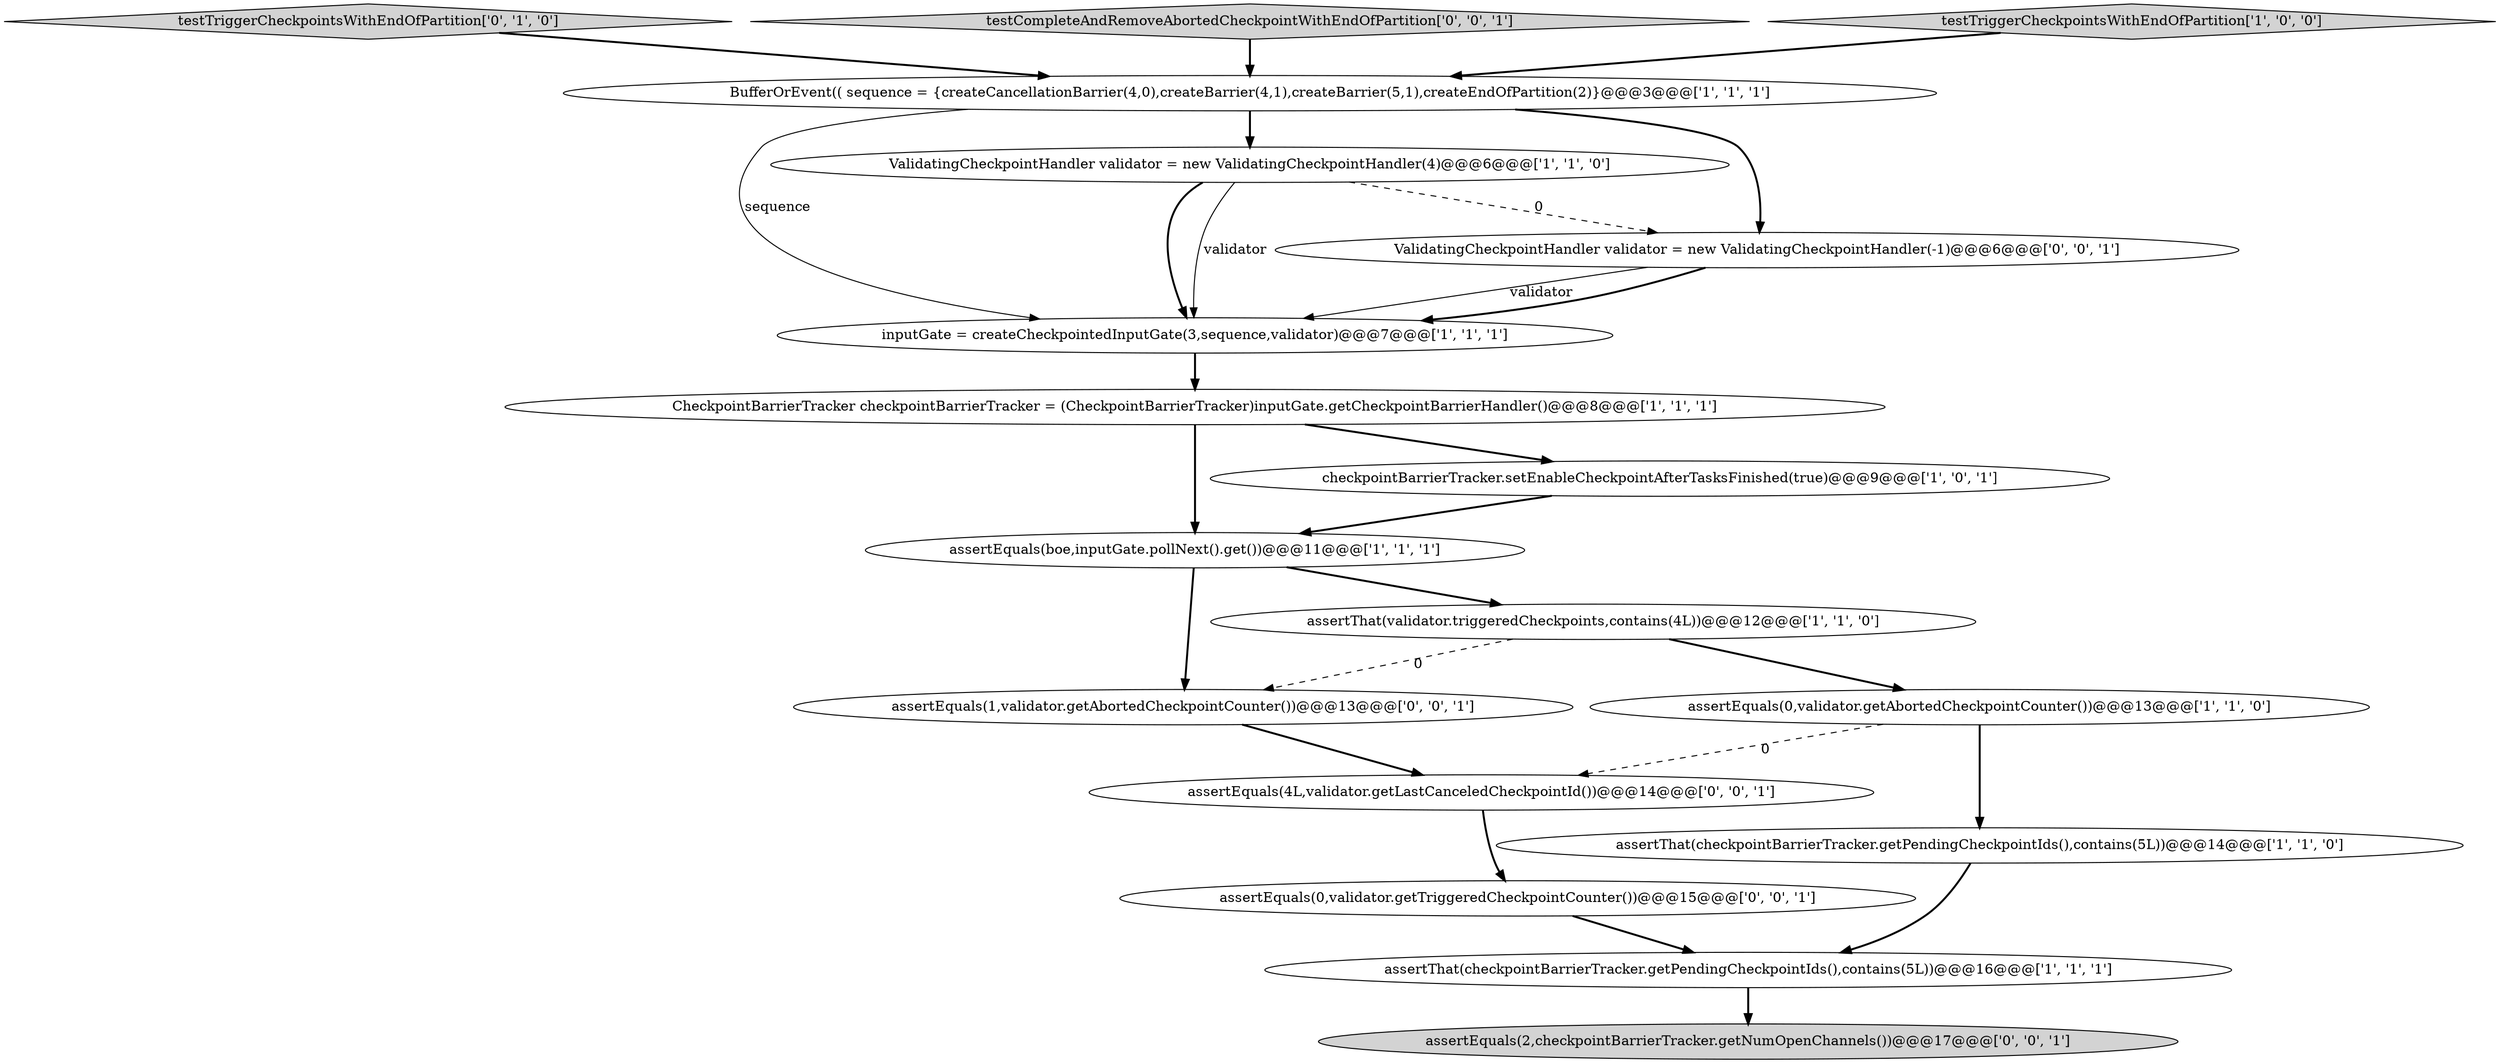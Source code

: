 digraph {
5 [style = filled, label = "CheckpointBarrierTracker checkpointBarrierTracker = (CheckpointBarrierTracker)inputGate.getCheckpointBarrierHandler()@@@8@@@['1', '1', '1']", fillcolor = white, shape = ellipse image = "AAA0AAABBB1BBB"];
3 [style = filled, label = "assertThat(checkpointBarrierTracker.getPendingCheckpointIds(),contains(5L))@@@14@@@['1', '1', '0']", fillcolor = white, shape = ellipse image = "AAA0AAABBB1BBB"];
8 [style = filled, label = "assertThat(checkpointBarrierTracker.getPendingCheckpointIds(),contains(5L))@@@16@@@['1', '1', '1']", fillcolor = white, shape = ellipse image = "AAA0AAABBB1BBB"];
12 [style = filled, label = "assertEquals(1,validator.getAbortedCheckpointCounter())@@@13@@@['0', '0', '1']", fillcolor = white, shape = ellipse image = "AAA0AAABBB3BBB"];
10 [style = filled, label = "assertEquals(boe,inputGate.pollNext().get())@@@11@@@['1', '1', '1']", fillcolor = white, shape = ellipse image = "AAA0AAABBB1BBB"];
1 [style = filled, label = "checkpointBarrierTracker.setEnableCheckpointAfterTasksFinished(true)@@@9@@@['1', '0', '1']", fillcolor = white, shape = ellipse image = "AAA0AAABBB1BBB"];
4 [style = filled, label = "inputGate = createCheckpointedInputGate(3,sequence,validator)@@@7@@@['1', '1', '1']", fillcolor = white, shape = ellipse image = "AAA0AAABBB1BBB"];
11 [style = filled, label = "testTriggerCheckpointsWithEndOfPartition['0', '1', '0']", fillcolor = lightgray, shape = diamond image = "AAA0AAABBB2BBB"];
0 [style = filled, label = "assertEquals(0,validator.getAbortedCheckpointCounter())@@@13@@@['1', '1', '0']", fillcolor = white, shape = ellipse image = "AAA0AAABBB1BBB"];
2 [style = filled, label = "BufferOrEvent(( sequence = {createCancellationBarrier(4,0),createBarrier(4,1),createBarrier(5,1),createEndOfPartition(2)}@@@3@@@['1', '1', '1']", fillcolor = white, shape = ellipse image = "AAA0AAABBB1BBB"];
13 [style = filled, label = "testCompleteAndRemoveAbortedCheckpointWithEndOfPartition['0', '0', '1']", fillcolor = lightgray, shape = diamond image = "AAA0AAABBB3BBB"];
14 [style = filled, label = "assertEquals(2,checkpointBarrierTracker.getNumOpenChannels())@@@17@@@['0', '0', '1']", fillcolor = lightgray, shape = ellipse image = "AAA0AAABBB3BBB"];
6 [style = filled, label = "ValidatingCheckpointHandler validator = new ValidatingCheckpointHandler(4)@@@6@@@['1', '1', '0']", fillcolor = white, shape = ellipse image = "AAA0AAABBB1BBB"];
15 [style = filled, label = "assertEquals(4L,validator.getLastCanceledCheckpointId())@@@14@@@['0', '0', '1']", fillcolor = white, shape = ellipse image = "AAA0AAABBB3BBB"];
16 [style = filled, label = "assertEquals(0,validator.getTriggeredCheckpointCounter())@@@15@@@['0', '0', '1']", fillcolor = white, shape = ellipse image = "AAA0AAABBB3BBB"];
17 [style = filled, label = "ValidatingCheckpointHandler validator = new ValidatingCheckpointHandler(-1)@@@6@@@['0', '0', '1']", fillcolor = white, shape = ellipse image = "AAA0AAABBB3BBB"];
9 [style = filled, label = "assertThat(validator.triggeredCheckpoints,contains(4L))@@@12@@@['1', '1', '0']", fillcolor = white, shape = ellipse image = "AAA0AAABBB1BBB"];
7 [style = filled, label = "testTriggerCheckpointsWithEndOfPartition['1', '0', '0']", fillcolor = lightgray, shape = diamond image = "AAA0AAABBB1BBB"];
2->17 [style = bold, label=""];
0->3 [style = bold, label=""];
5->10 [style = bold, label=""];
9->0 [style = bold, label=""];
2->4 [style = solid, label="sequence"];
16->8 [style = bold, label=""];
2->6 [style = bold, label=""];
12->15 [style = bold, label=""];
8->14 [style = bold, label=""];
0->15 [style = dashed, label="0"];
6->17 [style = dashed, label="0"];
15->16 [style = bold, label=""];
11->2 [style = bold, label=""];
17->4 [style = solid, label="validator"];
5->1 [style = bold, label=""];
6->4 [style = bold, label=""];
10->12 [style = bold, label=""];
7->2 [style = bold, label=""];
6->4 [style = solid, label="validator"];
3->8 [style = bold, label=""];
10->9 [style = bold, label=""];
9->12 [style = dashed, label="0"];
1->10 [style = bold, label=""];
4->5 [style = bold, label=""];
17->4 [style = bold, label=""];
13->2 [style = bold, label=""];
}
